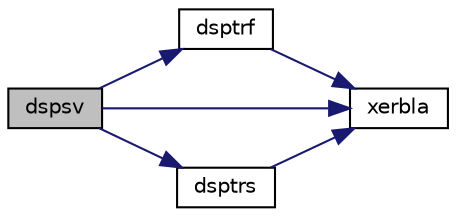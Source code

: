 digraph "dspsv"
{
 // LATEX_PDF_SIZE
  edge [fontname="Helvetica",fontsize="10",labelfontname="Helvetica",labelfontsize="10"];
  node [fontname="Helvetica",fontsize="10",shape=record];
  rankdir="LR";
  Node1 [label="dspsv",height=0.2,width=0.4,color="black", fillcolor="grey75", style="filled", fontcolor="black",tooltip="DSPSV computes the solution to system of linear equations A * X = B for OTHER matrices"];
  Node1 -> Node2 [color="midnightblue",fontsize="10",style="solid",fontname="Helvetica"];
  Node2 [label="dsptrf",height=0.2,width=0.4,color="black", fillcolor="white", style="filled",URL="$dsptrf_8f.html#a35c4da24aaa4746262d14b15880501da",tooltip="DSPTRF"];
  Node2 -> Node3 [color="midnightblue",fontsize="10",style="solid",fontname="Helvetica"];
  Node3 [label="xerbla",height=0.2,width=0.4,color="black", fillcolor="white", style="filled",URL="$xerbla_8f.html#a377ee61015baf8dea7770b3a404b1c07",tooltip="XERBLA"];
  Node1 -> Node4 [color="midnightblue",fontsize="10",style="solid",fontname="Helvetica"];
  Node4 [label="dsptrs",height=0.2,width=0.4,color="black", fillcolor="white", style="filled",URL="$dsptrs_8f.html#ad549ff566db91865990c6bfdaed92672",tooltip="DSPTRS"];
  Node4 -> Node3 [color="midnightblue",fontsize="10",style="solid",fontname="Helvetica"];
  Node1 -> Node3 [color="midnightblue",fontsize="10",style="solid",fontname="Helvetica"];
}
